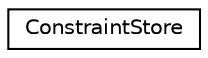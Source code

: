 digraph "Graphical Class Hierarchy"
{
  edge [fontname="Helvetica",fontsize="10",labelfontname="Helvetica",labelfontsize="10"];
  node [fontname="Helvetica",fontsize="10",shape=record];
  rankdir="LR";
  Node1 [label="ConstraintStore",height=0.2,width=0.4,color="black", fillcolor="white", style="filled",URL="$dd/d07/class_constraint_store.html"];
}
